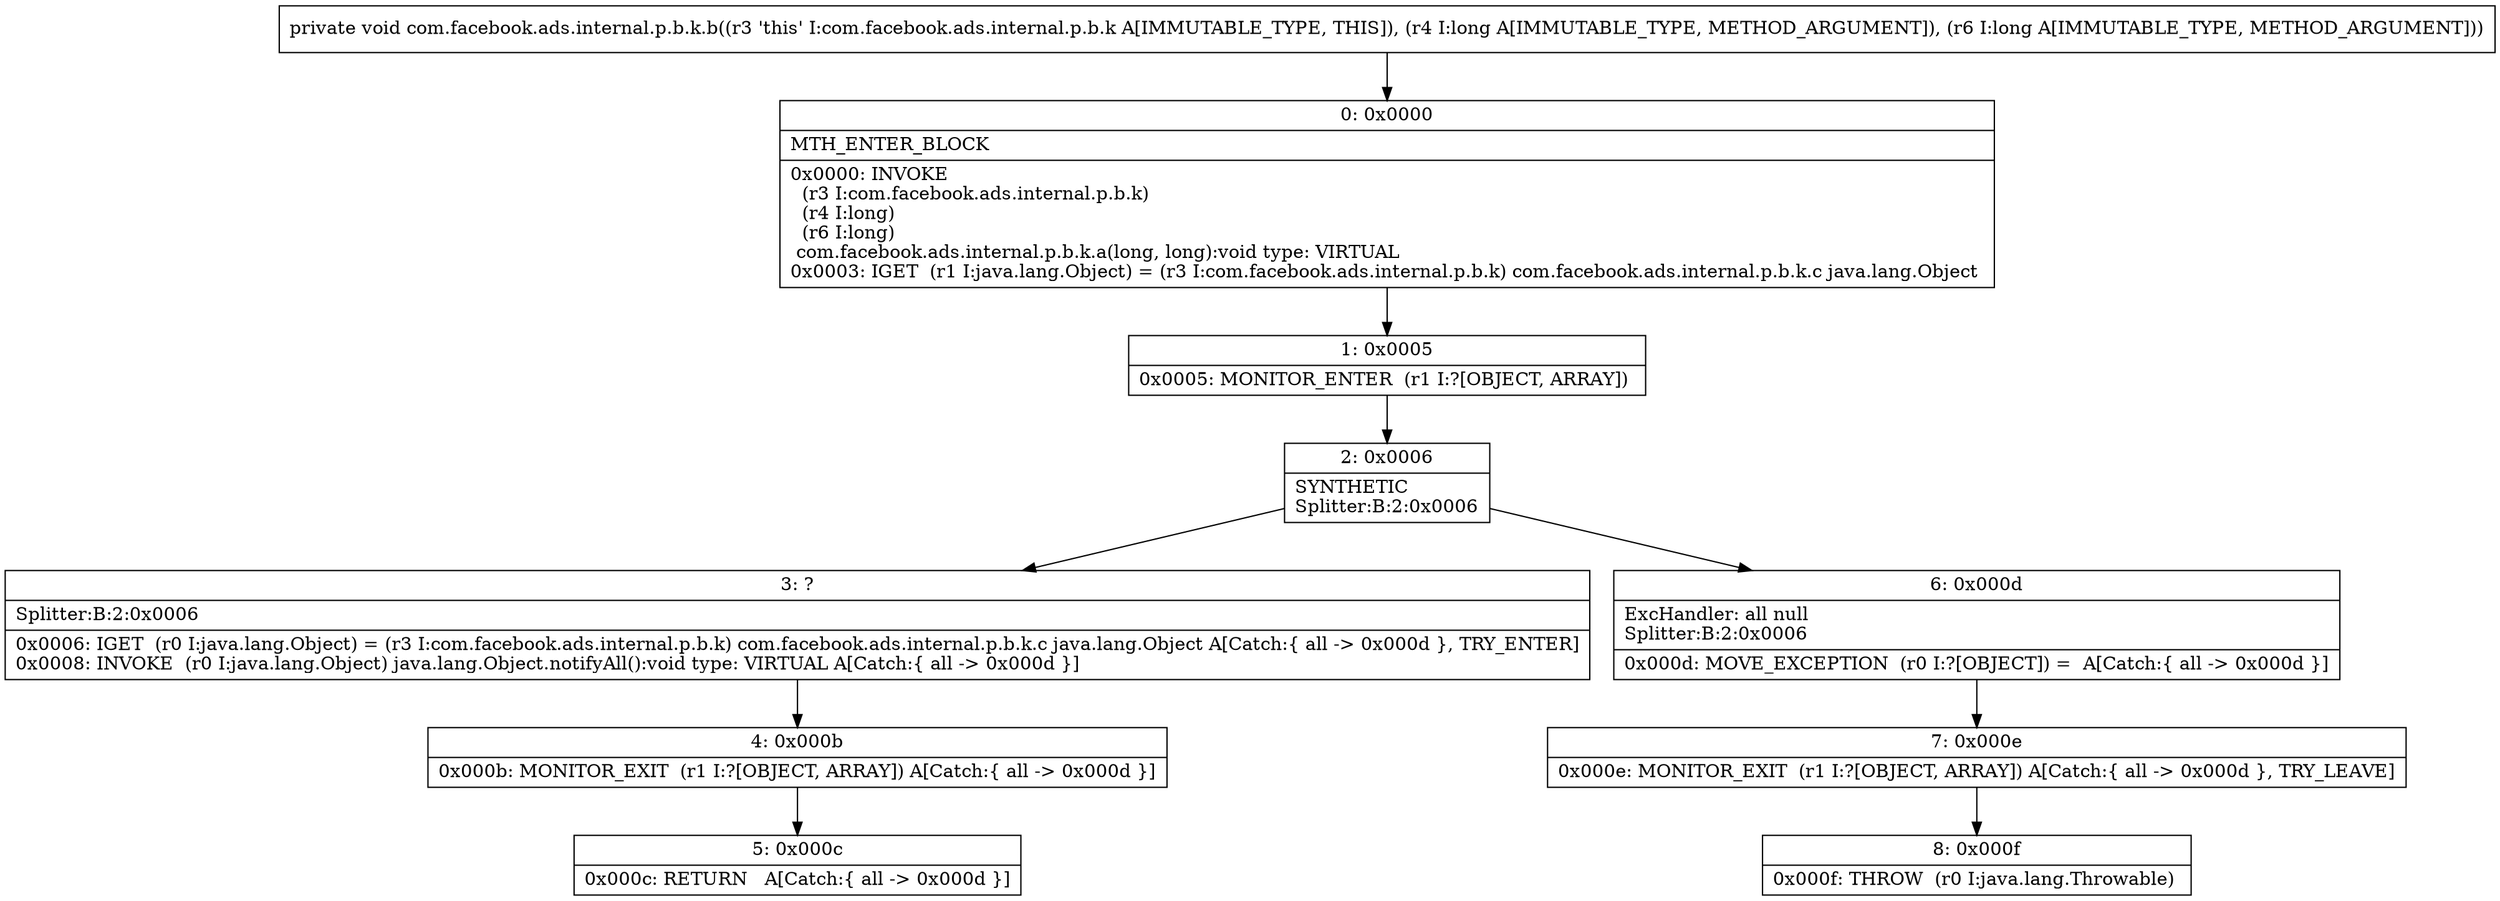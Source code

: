 digraph "CFG forcom.facebook.ads.internal.p.b.k.b(JJ)V" {
Node_0 [shape=record,label="{0\:\ 0x0000|MTH_ENTER_BLOCK\l|0x0000: INVOKE  \l  (r3 I:com.facebook.ads.internal.p.b.k)\l  (r4 I:long)\l  (r6 I:long)\l com.facebook.ads.internal.p.b.k.a(long, long):void type: VIRTUAL \l0x0003: IGET  (r1 I:java.lang.Object) = (r3 I:com.facebook.ads.internal.p.b.k) com.facebook.ads.internal.p.b.k.c java.lang.Object \l}"];
Node_1 [shape=record,label="{1\:\ 0x0005|0x0005: MONITOR_ENTER  (r1 I:?[OBJECT, ARRAY]) \l}"];
Node_2 [shape=record,label="{2\:\ 0x0006|SYNTHETIC\lSplitter:B:2:0x0006\l}"];
Node_3 [shape=record,label="{3\:\ ?|Splitter:B:2:0x0006\l|0x0006: IGET  (r0 I:java.lang.Object) = (r3 I:com.facebook.ads.internal.p.b.k) com.facebook.ads.internal.p.b.k.c java.lang.Object A[Catch:\{ all \-\> 0x000d \}, TRY_ENTER]\l0x0008: INVOKE  (r0 I:java.lang.Object) java.lang.Object.notifyAll():void type: VIRTUAL A[Catch:\{ all \-\> 0x000d \}]\l}"];
Node_4 [shape=record,label="{4\:\ 0x000b|0x000b: MONITOR_EXIT  (r1 I:?[OBJECT, ARRAY]) A[Catch:\{ all \-\> 0x000d \}]\l}"];
Node_5 [shape=record,label="{5\:\ 0x000c|0x000c: RETURN   A[Catch:\{ all \-\> 0x000d \}]\l}"];
Node_6 [shape=record,label="{6\:\ 0x000d|ExcHandler: all null\lSplitter:B:2:0x0006\l|0x000d: MOVE_EXCEPTION  (r0 I:?[OBJECT]) =  A[Catch:\{ all \-\> 0x000d \}]\l}"];
Node_7 [shape=record,label="{7\:\ 0x000e|0x000e: MONITOR_EXIT  (r1 I:?[OBJECT, ARRAY]) A[Catch:\{ all \-\> 0x000d \}, TRY_LEAVE]\l}"];
Node_8 [shape=record,label="{8\:\ 0x000f|0x000f: THROW  (r0 I:java.lang.Throwable) \l}"];
MethodNode[shape=record,label="{private void com.facebook.ads.internal.p.b.k.b((r3 'this' I:com.facebook.ads.internal.p.b.k A[IMMUTABLE_TYPE, THIS]), (r4 I:long A[IMMUTABLE_TYPE, METHOD_ARGUMENT]), (r6 I:long A[IMMUTABLE_TYPE, METHOD_ARGUMENT])) }"];
MethodNode -> Node_0;
Node_0 -> Node_1;
Node_1 -> Node_2;
Node_2 -> Node_3;
Node_2 -> Node_6;
Node_3 -> Node_4;
Node_4 -> Node_5;
Node_6 -> Node_7;
Node_7 -> Node_8;
}

